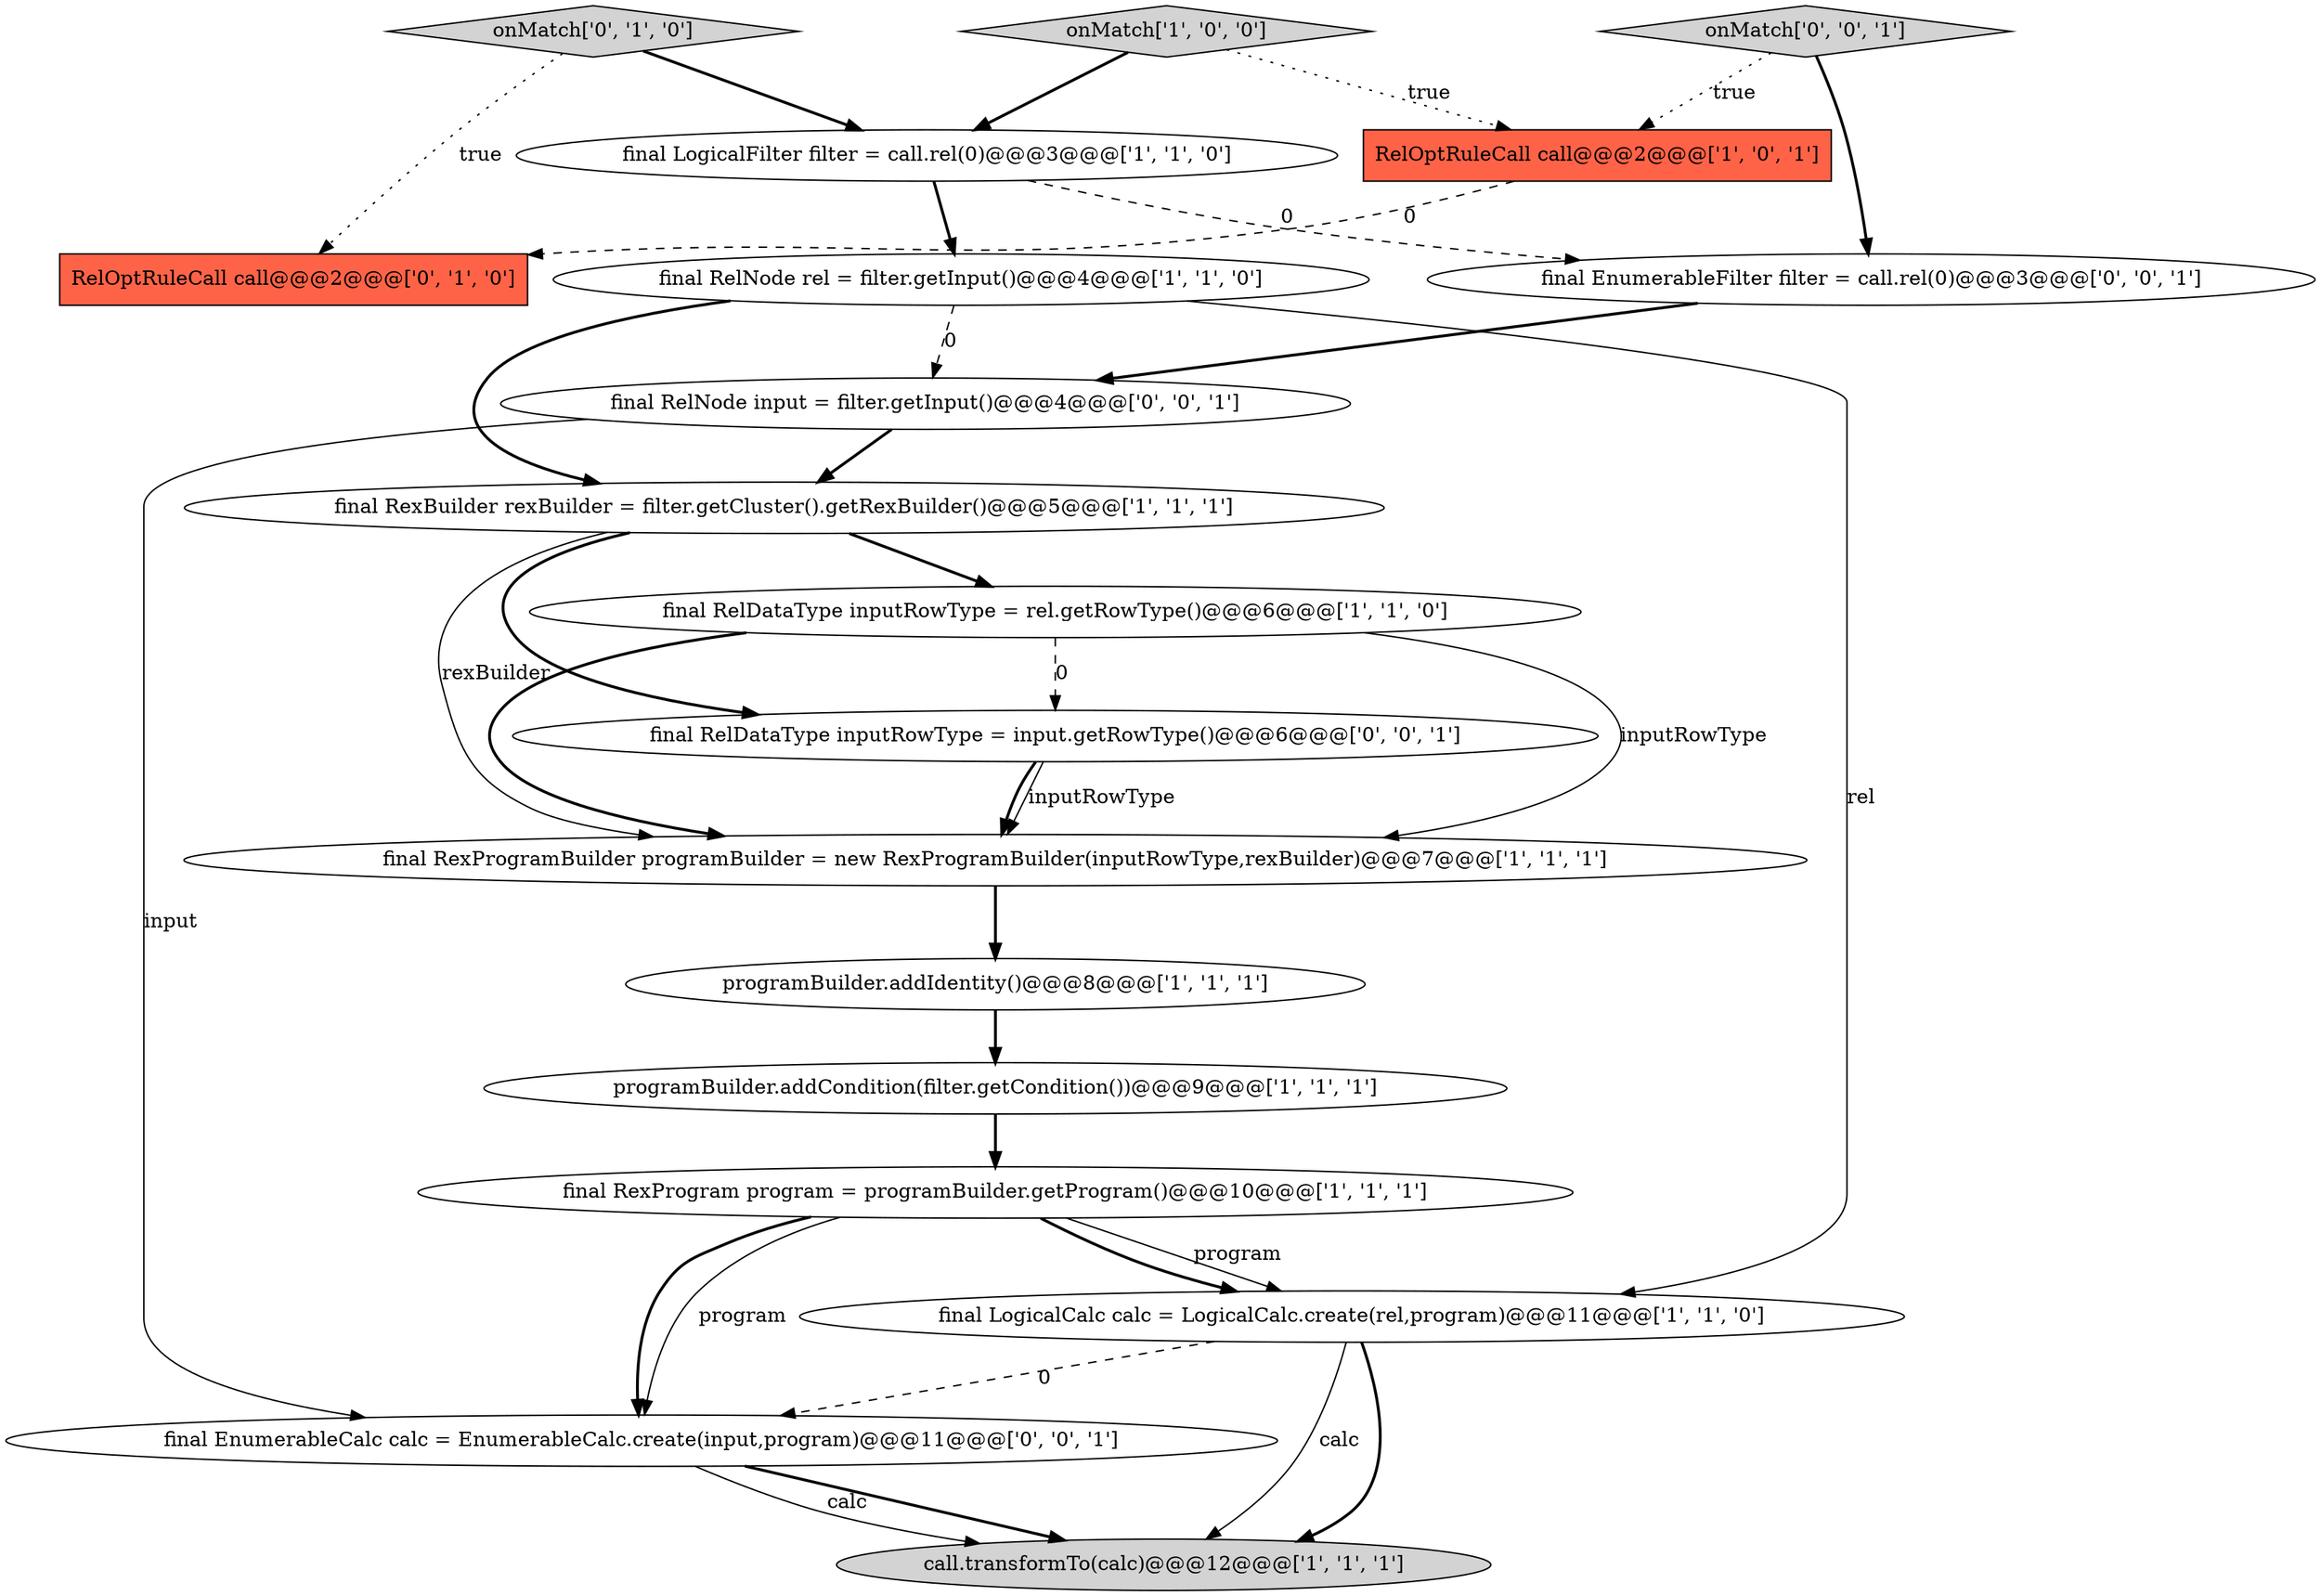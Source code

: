 digraph {
18 [style = filled, label = "final RelNode input = filter.getInput()@@@4@@@['0', '0', '1']", fillcolor = white, shape = ellipse image = "AAA0AAABBB3BBB"];
1 [style = filled, label = "programBuilder.addIdentity()@@@8@@@['1', '1', '1']", fillcolor = white, shape = ellipse image = "AAA0AAABBB1BBB"];
0 [style = filled, label = "final RexProgramBuilder programBuilder = new RexProgramBuilder(inputRowType,rexBuilder)@@@7@@@['1', '1', '1']", fillcolor = white, shape = ellipse image = "AAA0AAABBB1BBB"];
5 [style = filled, label = "final RelDataType inputRowType = rel.getRowType()@@@6@@@['1', '1', '0']", fillcolor = white, shape = ellipse image = "AAA0AAABBB1BBB"];
7 [style = filled, label = "onMatch['1', '0', '0']", fillcolor = lightgray, shape = diamond image = "AAA0AAABBB1BBB"];
3 [style = filled, label = "final RelNode rel = filter.getInput()@@@4@@@['1', '1', '0']", fillcolor = white, shape = ellipse image = "AAA0AAABBB1BBB"];
9 [style = filled, label = "call.transformTo(calc)@@@12@@@['1', '1', '1']", fillcolor = lightgray, shape = ellipse image = "AAA0AAABBB1BBB"];
4 [style = filled, label = "final RexBuilder rexBuilder = filter.getCluster().getRexBuilder()@@@5@@@['1', '1', '1']", fillcolor = white, shape = ellipse image = "AAA0AAABBB1BBB"];
16 [style = filled, label = "final RelDataType inputRowType = input.getRowType()@@@6@@@['0', '0', '1']", fillcolor = white, shape = ellipse image = "AAA0AAABBB3BBB"];
11 [style = filled, label = "final LogicalCalc calc = LogicalCalc.create(rel,program)@@@11@@@['1', '1', '0']", fillcolor = white, shape = ellipse image = "AAA0AAABBB1BBB"];
15 [style = filled, label = "final EnumerableFilter filter = call.rel(0)@@@3@@@['0', '0', '1']", fillcolor = white, shape = ellipse image = "AAA0AAABBB3BBB"];
10 [style = filled, label = "programBuilder.addCondition(filter.getCondition())@@@9@@@['1', '1', '1']", fillcolor = white, shape = ellipse image = "AAA0AAABBB1BBB"];
13 [style = filled, label = "onMatch['0', '1', '0']", fillcolor = lightgray, shape = diamond image = "AAA0AAABBB2BBB"];
12 [style = filled, label = "RelOptRuleCall call@@@2@@@['0', '1', '0']", fillcolor = tomato, shape = box image = "AAA1AAABBB2BBB"];
6 [style = filled, label = "final LogicalFilter filter = call.rel(0)@@@3@@@['1', '1', '0']", fillcolor = white, shape = ellipse image = "AAA0AAABBB1BBB"];
8 [style = filled, label = "final RexProgram program = programBuilder.getProgram()@@@10@@@['1', '1', '1']", fillcolor = white, shape = ellipse image = "AAA0AAABBB1BBB"];
17 [style = filled, label = "final EnumerableCalc calc = EnumerableCalc.create(input,program)@@@11@@@['0', '0', '1']", fillcolor = white, shape = ellipse image = "AAA0AAABBB3BBB"];
14 [style = filled, label = "onMatch['0', '0', '1']", fillcolor = lightgray, shape = diamond image = "AAA0AAABBB3BBB"];
2 [style = filled, label = "RelOptRuleCall call@@@2@@@['1', '0', '1']", fillcolor = tomato, shape = box image = "AAA0AAABBB1BBB"];
6->3 [style = bold, label=""];
7->2 [style = dotted, label="true"];
14->2 [style = dotted, label="true"];
16->0 [style = bold, label=""];
13->12 [style = dotted, label="true"];
8->11 [style = solid, label="program"];
3->18 [style = dashed, label="0"];
17->9 [style = bold, label=""];
18->17 [style = solid, label="input"];
16->0 [style = solid, label="inputRowType"];
5->0 [style = solid, label="inputRowType"];
11->17 [style = dashed, label="0"];
17->9 [style = solid, label="calc"];
11->9 [style = bold, label=""];
3->4 [style = bold, label=""];
15->18 [style = bold, label=""];
8->17 [style = solid, label="program"];
5->16 [style = dashed, label="0"];
8->17 [style = bold, label=""];
2->12 [style = dashed, label="0"];
18->4 [style = bold, label=""];
10->8 [style = bold, label=""];
5->0 [style = bold, label=""];
11->9 [style = solid, label="calc"];
6->15 [style = dashed, label="0"];
0->1 [style = bold, label=""];
3->11 [style = solid, label="rel"];
7->6 [style = bold, label=""];
14->15 [style = bold, label=""];
13->6 [style = bold, label=""];
1->10 [style = bold, label=""];
8->11 [style = bold, label=""];
4->5 [style = bold, label=""];
4->16 [style = bold, label=""];
4->0 [style = solid, label="rexBuilder"];
}
